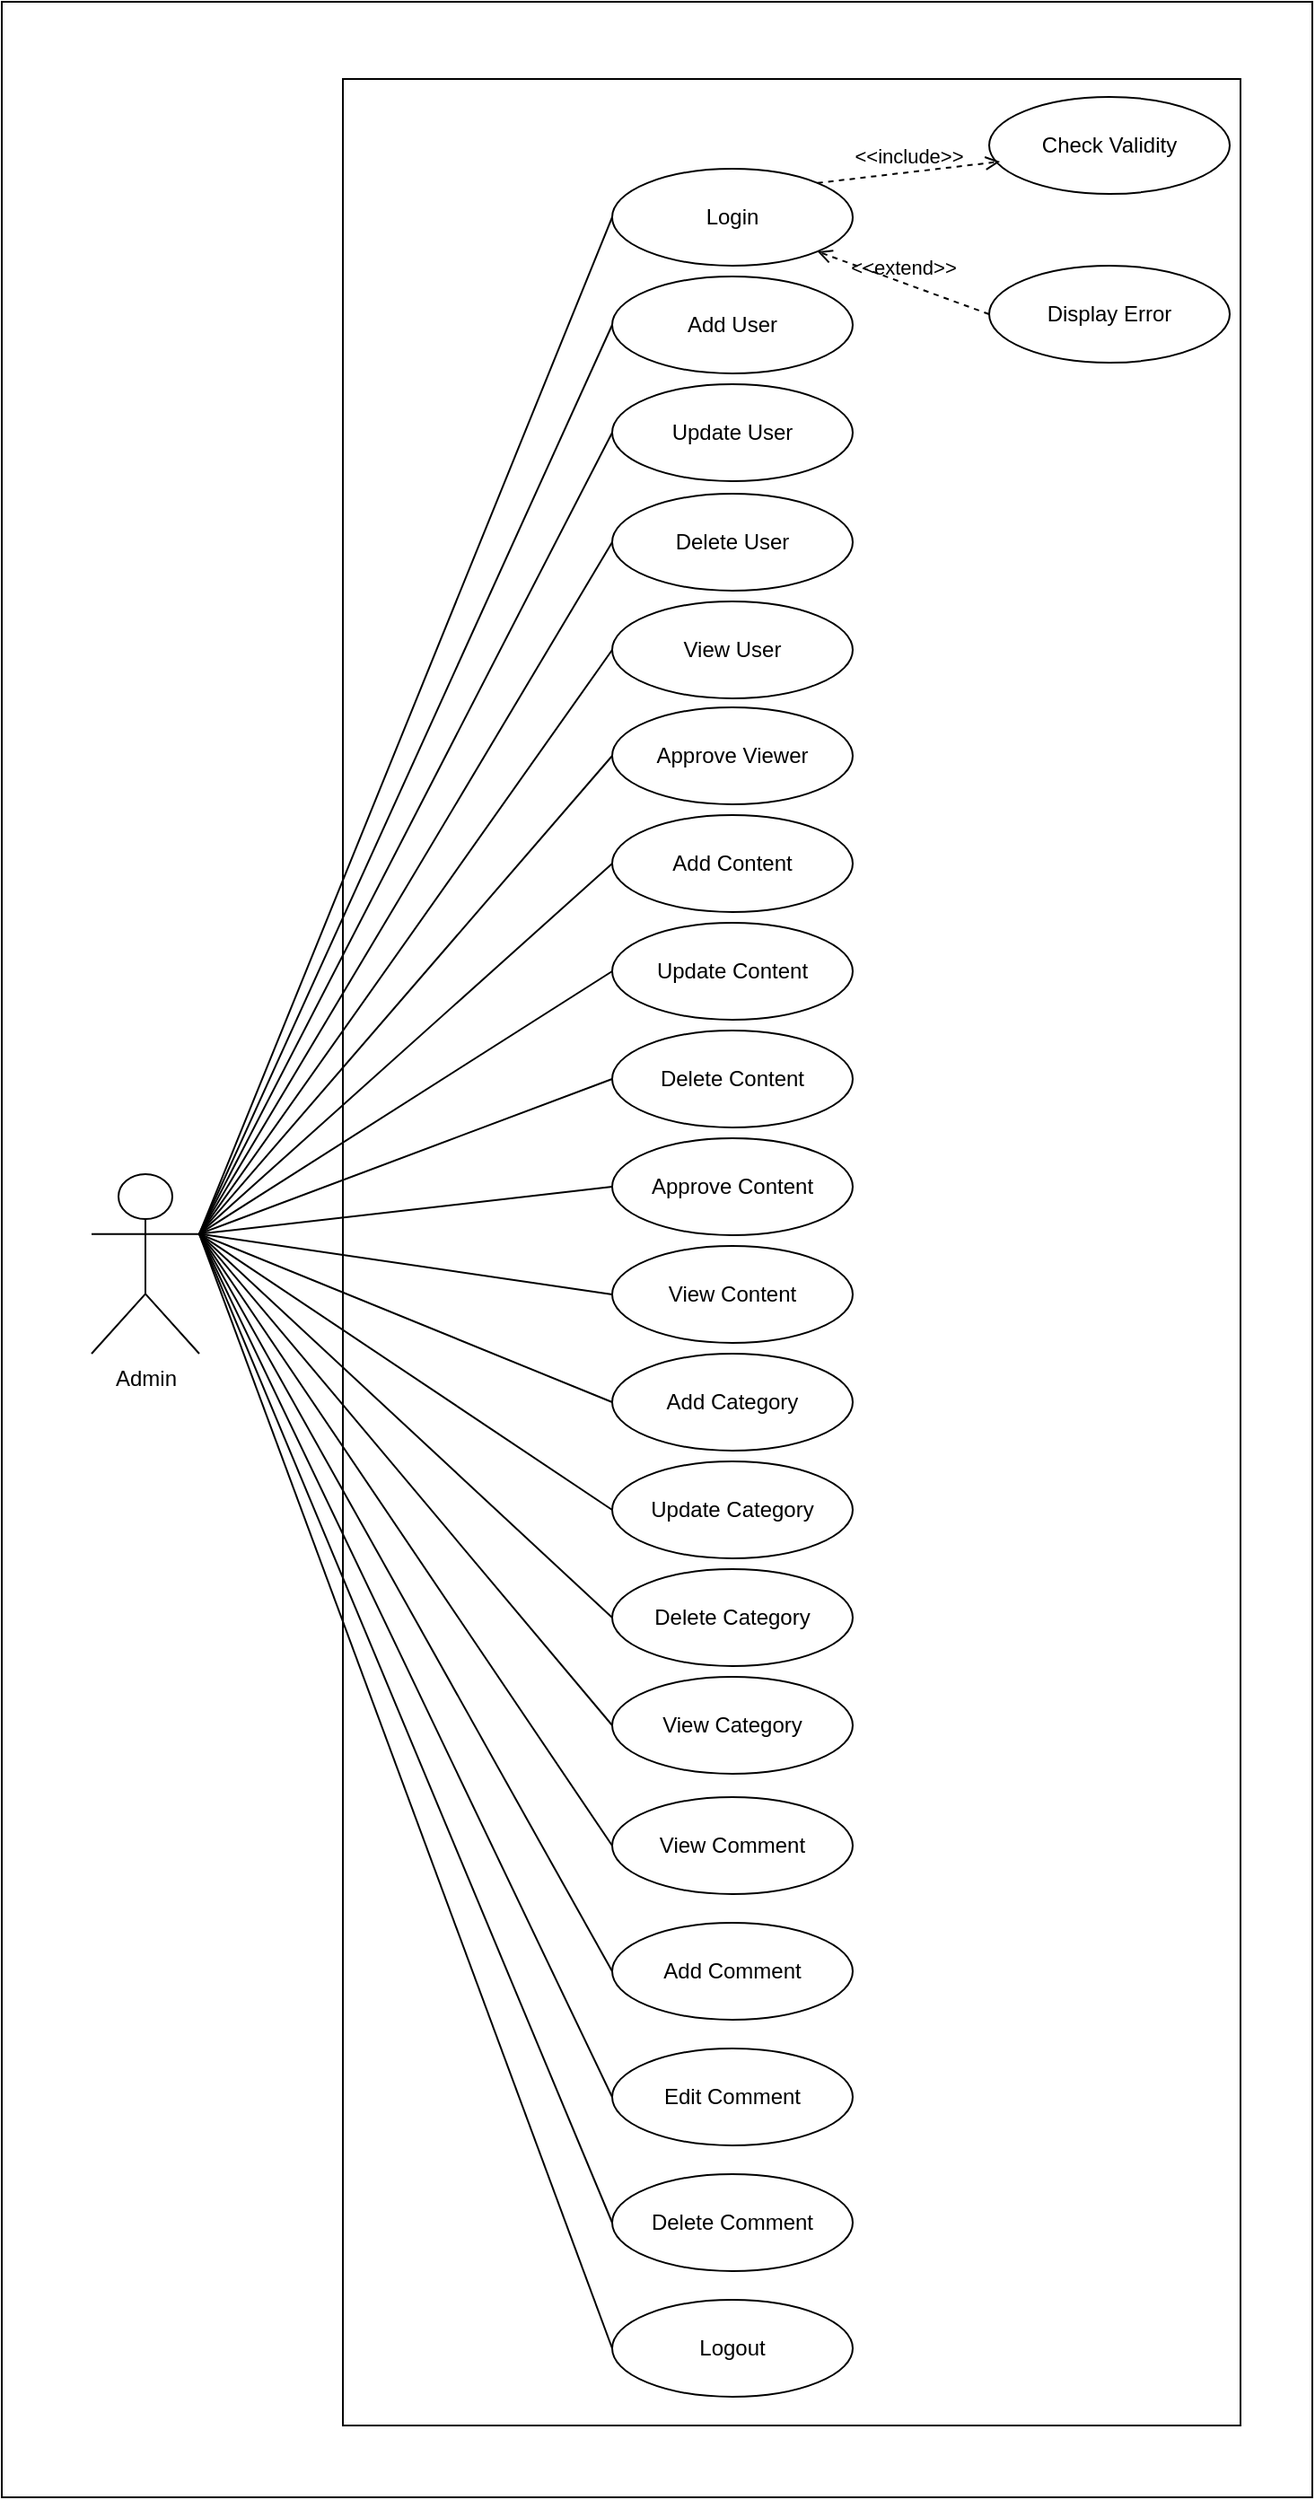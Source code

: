 <mxfile version="22.1.16" type="device">
  <diagram id="cU6XNWHPCUoHa05il9XX" name="Page-1">
    <mxGraphModel dx="880" dy="1526" grid="1" gridSize="10" guides="1" tooltips="1" connect="1" arrows="1" fold="1" page="1" pageScale="1" pageWidth="850" pageHeight="1100" math="0" shadow="0">
      <root>
        <mxCell id="0" />
        <mxCell id="1" parent="0" />
        <mxCell id="3W7FmgyUThtDgIuV1sW6-8" value="" style="rounded=0;whiteSpace=wrap;html=1;" vertex="1" parent="1">
          <mxGeometry x="10" y="-30" width="730" height="1390" as="geometry" />
        </mxCell>
        <mxCell id="b39R01qHbfje9q7Kkg_A-20" value="" style="rounded=0;whiteSpace=wrap;html=1;" parent="1" vertex="1">
          <mxGeometry x="200" y="13" width="500" height="1307" as="geometry" />
        </mxCell>
        <mxCell id="MDU8KFEGu1QK4zuJMB0B-1" value="Admin" style="shape=umlActor;verticalLabelPosition=bottom;verticalAlign=top;html=1;outlineConnect=0;" parent="1" vertex="1">
          <mxGeometry x="60" y="623" width="60" height="100" as="geometry" />
        </mxCell>
        <mxCell id="MDU8KFEGu1QK4zuJMB0B-2" value="Login" style="ellipse;whiteSpace=wrap;html=1;" parent="1" vertex="1">
          <mxGeometry x="350" y="63" width="134" height="54" as="geometry" />
        </mxCell>
        <mxCell id="MDU8KFEGu1QK4zuJMB0B-23" value="Display Error" style="ellipse;whiteSpace=wrap;html=1;" parent="1" vertex="1">
          <mxGeometry x="560" y="117" width="134" height="54" as="geometry" />
        </mxCell>
        <mxCell id="MDU8KFEGu1QK4zuJMB0B-24" value="Check Validity" style="ellipse;whiteSpace=wrap;html=1;" parent="1" vertex="1">
          <mxGeometry x="560" y="23" width="134" height="54" as="geometry" />
        </mxCell>
        <mxCell id="MDU8KFEGu1QK4zuJMB0B-25" value="Add User" style="ellipse;whiteSpace=wrap;html=1;" parent="1" vertex="1">
          <mxGeometry x="350" y="123" width="134" height="54" as="geometry" />
        </mxCell>
        <mxCell id="MDU8KFEGu1QK4zuJMB0B-26" value="Update User" style="ellipse;whiteSpace=wrap;html=1;" parent="1" vertex="1">
          <mxGeometry x="350" y="183" width="134" height="54" as="geometry" />
        </mxCell>
        <mxCell id="MDU8KFEGu1QK4zuJMB0B-27" value="Delete User" style="ellipse;whiteSpace=wrap;html=1;" parent="1" vertex="1">
          <mxGeometry x="350" y="244" width="134" height="54" as="geometry" />
        </mxCell>
        <mxCell id="MDU8KFEGu1QK4zuJMB0B-28" value="View User" style="ellipse;whiteSpace=wrap;html=1;" parent="1" vertex="1">
          <mxGeometry x="350" y="304" width="134" height="54" as="geometry" />
        </mxCell>
        <mxCell id="MDU8KFEGu1QK4zuJMB0B-29" value="Approve Viewer" style="ellipse;whiteSpace=wrap;html=1;" parent="1" vertex="1">
          <mxGeometry x="350" y="363" width="134" height="54" as="geometry" />
        </mxCell>
        <mxCell id="MDU8KFEGu1QK4zuJMB0B-30" value="Add Content" style="ellipse;whiteSpace=wrap;html=1;" parent="1" vertex="1">
          <mxGeometry x="350" y="423" width="134" height="54" as="geometry" />
        </mxCell>
        <mxCell id="MDU8KFEGu1QK4zuJMB0B-31" value="Update Content" style="ellipse;whiteSpace=wrap;html=1;" parent="1" vertex="1">
          <mxGeometry x="350" y="483" width="134" height="54" as="geometry" />
        </mxCell>
        <mxCell id="MDU8KFEGu1QK4zuJMB0B-32" value="Delete Content" style="ellipse;whiteSpace=wrap;html=1;" parent="1" vertex="1">
          <mxGeometry x="350" y="543" width="134" height="54" as="geometry" />
        </mxCell>
        <mxCell id="MDU8KFEGu1QK4zuJMB0B-33" value="Approve Content" style="ellipse;whiteSpace=wrap;html=1;" parent="1" vertex="1">
          <mxGeometry x="350" y="603" width="134" height="54" as="geometry" />
        </mxCell>
        <mxCell id="MDU8KFEGu1QK4zuJMB0B-34" value="View Content" style="ellipse;whiteSpace=wrap;html=1;" parent="1" vertex="1">
          <mxGeometry x="350" y="663" width="134" height="54" as="geometry" />
        </mxCell>
        <mxCell id="MDU8KFEGu1QK4zuJMB0B-35" value="Add Category" style="ellipse;whiteSpace=wrap;html=1;" parent="1" vertex="1">
          <mxGeometry x="350" y="723" width="134" height="54" as="geometry" />
        </mxCell>
        <mxCell id="MDU8KFEGu1QK4zuJMB0B-36" value="Update Category" style="ellipse;whiteSpace=wrap;html=1;" parent="1" vertex="1">
          <mxGeometry x="350" y="783" width="134" height="54" as="geometry" />
        </mxCell>
        <mxCell id="MDU8KFEGu1QK4zuJMB0B-38" value="Delete Category" style="ellipse;whiteSpace=wrap;html=1;" parent="1" vertex="1">
          <mxGeometry x="350" y="843" width="134" height="54" as="geometry" />
        </mxCell>
        <mxCell id="MDU8KFEGu1QK4zuJMB0B-39" value="View Category" style="ellipse;whiteSpace=wrap;html=1;" parent="1" vertex="1">
          <mxGeometry x="350" y="903" width="134" height="54" as="geometry" />
        </mxCell>
        <mxCell id="MDU8KFEGu1QK4zuJMB0B-40" value="Add Comment" style="ellipse;whiteSpace=wrap;html=1;" parent="1" vertex="1">
          <mxGeometry x="350" y="1040" width="134" height="54" as="geometry" />
        </mxCell>
        <mxCell id="MDU8KFEGu1QK4zuJMB0B-41" value="Logout" style="ellipse;whiteSpace=wrap;html=1;" parent="1" vertex="1">
          <mxGeometry x="350" y="1250" width="134" height="54" as="geometry" />
        </mxCell>
        <mxCell id="MDU8KFEGu1QK4zuJMB0B-42" value="&amp;lt;&amp;lt;include&amp;gt;&amp;gt;" style="html=1;verticalAlign=bottom;labelBackgroundColor=none;endArrow=open;endFill=0;dashed=1;rounded=0;exitX=1;exitY=0;exitDx=0;exitDy=0;entryX=0.045;entryY=0.667;entryDx=0;entryDy=0;entryPerimeter=0;" parent="1" source="MDU8KFEGu1QK4zuJMB0B-2" target="MDU8KFEGu1QK4zuJMB0B-24" edge="1">
          <mxGeometry width="160" relative="1" as="geometry">
            <mxPoint x="420" y="173" as="sourcePoint" />
            <mxPoint x="580" y="173" as="targetPoint" />
          </mxGeometry>
        </mxCell>
        <mxCell id="MDU8KFEGu1QK4zuJMB0B-43" value="&amp;lt;&amp;lt;extend&amp;gt;&amp;gt;" style="html=1;verticalAlign=bottom;labelBackgroundColor=none;endArrow=open;endFill=0;dashed=1;rounded=0;exitX=0;exitY=0.5;exitDx=0;exitDy=0;entryX=1;entryY=1;entryDx=0;entryDy=0;" parent="1" source="MDU8KFEGu1QK4zuJMB0B-23" target="MDU8KFEGu1QK4zuJMB0B-2" edge="1">
          <mxGeometry width="160" relative="1" as="geometry">
            <mxPoint x="420" y="173" as="sourcePoint" />
            <mxPoint x="580" y="173" as="targetPoint" />
          </mxGeometry>
        </mxCell>
        <mxCell id="b39R01qHbfje9q7Kkg_A-3" value="" style="endArrow=none;html=1;rounded=0;exitX=1;exitY=0.333;exitDx=0;exitDy=0;exitPerimeter=0;entryX=0;entryY=0.5;entryDx=0;entryDy=0;" parent="1" source="MDU8KFEGu1QK4zuJMB0B-1" target="MDU8KFEGu1QK4zuJMB0B-2" edge="1">
          <mxGeometry width="50" height="50" relative="1" as="geometry">
            <mxPoint x="400" y="403" as="sourcePoint" />
            <mxPoint x="450" y="353" as="targetPoint" />
          </mxGeometry>
        </mxCell>
        <mxCell id="b39R01qHbfje9q7Kkg_A-4" value="" style="endArrow=none;html=1;rounded=0;exitX=1;exitY=0.333;exitDx=0;exitDy=0;exitPerimeter=0;entryX=0;entryY=0.5;entryDx=0;entryDy=0;" parent="1" source="MDU8KFEGu1QK4zuJMB0B-1" target="MDU8KFEGu1QK4zuJMB0B-25" edge="1">
          <mxGeometry width="50" height="50" relative="1" as="geometry">
            <mxPoint x="230" y="333" as="sourcePoint" />
            <mxPoint x="280" y="283" as="targetPoint" />
          </mxGeometry>
        </mxCell>
        <mxCell id="b39R01qHbfje9q7Kkg_A-5" value="" style="endArrow=none;html=1;rounded=0;entryX=0;entryY=0.5;entryDx=0;entryDy=0;exitX=1;exitY=0.333;exitDx=0;exitDy=0;exitPerimeter=0;" parent="1" source="MDU8KFEGu1QK4zuJMB0B-1" target="MDU8KFEGu1QK4zuJMB0B-26" edge="1">
          <mxGeometry width="50" height="50" relative="1" as="geometry">
            <mxPoint x="160" y="323" as="sourcePoint" />
            <mxPoint x="360" y="158" as="targetPoint" />
          </mxGeometry>
        </mxCell>
        <mxCell id="b39R01qHbfje9q7Kkg_A-6" value="" style="endArrow=none;html=1;rounded=0;entryX=0;entryY=0.5;entryDx=0;entryDy=0;exitX=1;exitY=0.333;exitDx=0;exitDy=0;exitPerimeter=0;" parent="1" source="MDU8KFEGu1QK4zuJMB0B-1" target="MDU8KFEGu1QK4zuJMB0B-27" edge="1">
          <mxGeometry width="50" height="50" relative="1" as="geometry">
            <mxPoint x="160" y="323" as="sourcePoint" />
            <mxPoint x="360" y="218" as="targetPoint" />
          </mxGeometry>
        </mxCell>
        <mxCell id="b39R01qHbfje9q7Kkg_A-7" value="" style="endArrow=none;html=1;rounded=0;entryX=0;entryY=0.5;entryDx=0;entryDy=0;exitX=1;exitY=0.333;exitDx=0;exitDy=0;exitPerimeter=0;" parent="1" source="MDU8KFEGu1QK4zuJMB0B-1" target="MDU8KFEGu1QK4zuJMB0B-28" edge="1">
          <mxGeometry width="50" height="50" relative="1" as="geometry">
            <mxPoint x="160" y="323" as="sourcePoint" />
            <mxPoint x="360" y="279" as="targetPoint" />
          </mxGeometry>
        </mxCell>
        <mxCell id="b39R01qHbfje9q7Kkg_A-8" value="" style="endArrow=none;html=1;rounded=0;entryX=0;entryY=0.5;entryDx=0;entryDy=0;exitX=1;exitY=0.333;exitDx=0;exitDy=0;exitPerimeter=0;" parent="1" source="MDU8KFEGu1QK4zuJMB0B-1" target="MDU8KFEGu1QK4zuJMB0B-29" edge="1">
          <mxGeometry width="50" height="50" relative="1" as="geometry">
            <mxPoint x="150" y="313" as="sourcePoint" />
            <mxPoint x="360" y="339" as="targetPoint" />
          </mxGeometry>
        </mxCell>
        <mxCell id="b39R01qHbfje9q7Kkg_A-9" value="" style="endArrow=none;html=1;rounded=0;entryX=0;entryY=0.5;entryDx=0;entryDy=0;exitX=1;exitY=0.333;exitDx=0;exitDy=0;exitPerimeter=0;" parent="1" source="MDU8KFEGu1QK4zuJMB0B-1" target="MDU8KFEGu1QK4zuJMB0B-30" edge="1">
          <mxGeometry width="50" height="50" relative="1" as="geometry">
            <mxPoint x="160" y="323" as="sourcePoint" />
            <mxPoint x="360" y="398" as="targetPoint" />
          </mxGeometry>
        </mxCell>
        <mxCell id="b39R01qHbfje9q7Kkg_A-10" value="" style="endArrow=none;html=1;rounded=0;entryX=0;entryY=0.5;entryDx=0;entryDy=0;exitX=1;exitY=0.333;exitDx=0;exitDy=0;exitPerimeter=0;" parent="1" source="MDU8KFEGu1QK4zuJMB0B-1" target="MDU8KFEGu1QK4zuJMB0B-31" edge="1">
          <mxGeometry width="50" height="50" relative="1" as="geometry">
            <mxPoint x="170" y="333" as="sourcePoint" />
            <mxPoint x="370" y="408" as="targetPoint" />
          </mxGeometry>
        </mxCell>
        <mxCell id="b39R01qHbfje9q7Kkg_A-11" value="" style="endArrow=none;html=1;rounded=0;entryX=0;entryY=0.5;entryDx=0;entryDy=0;exitX=1;exitY=0.333;exitDx=0;exitDy=0;exitPerimeter=0;" parent="1" source="MDU8KFEGu1QK4zuJMB0B-1" target="MDU8KFEGu1QK4zuJMB0B-32" edge="1">
          <mxGeometry width="50" height="50" relative="1" as="geometry">
            <mxPoint x="160" y="323" as="sourcePoint" />
            <mxPoint x="360" y="518" as="targetPoint" />
          </mxGeometry>
        </mxCell>
        <mxCell id="b39R01qHbfje9q7Kkg_A-12" value="" style="endArrow=none;html=1;rounded=0;entryX=0;entryY=0.5;entryDx=0;entryDy=0;exitX=1;exitY=0.333;exitDx=0;exitDy=0;exitPerimeter=0;" parent="1" source="MDU8KFEGu1QK4zuJMB0B-1" target="MDU8KFEGu1QK4zuJMB0B-33" edge="1">
          <mxGeometry width="50" height="50" relative="1" as="geometry">
            <mxPoint x="160" y="323" as="sourcePoint" />
            <mxPoint x="360" y="578" as="targetPoint" />
          </mxGeometry>
        </mxCell>
        <mxCell id="b39R01qHbfje9q7Kkg_A-13" value="" style="endArrow=none;html=1;rounded=0;entryX=0;entryY=0.5;entryDx=0;entryDy=0;exitX=1;exitY=0.333;exitDx=0;exitDy=0;exitPerimeter=0;" parent="1" source="MDU8KFEGu1QK4zuJMB0B-1" target="MDU8KFEGu1QK4zuJMB0B-34" edge="1">
          <mxGeometry width="50" height="50" relative="1" as="geometry">
            <mxPoint x="160" y="323" as="sourcePoint" />
            <mxPoint x="360" y="638" as="targetPoint" />
          </mxGeometry>
        </mxCell>
        <mxCell id="b39R01qHbfje9q7Kkg_A-14" value="" style="endArrow=none;html=1;rounded=0;entryX=0;entryY=0.5;entryDx=0;entryDy=0;exitX=1;exitY=0.333;exitDx=0;exitDy=0;exitPerimeter=0;" parent="1" source="MDU8KFEGu1QK4zuJMB0B-1" target="MDU8KFEGu1QK4zuJMB0B-35" edge="1">
          <mxGeometry width="50" height="50" relative="1" as="geometry">
            <mxPoint x="170" y="333" as="sourcePoint" />
            <mxPoint x="360" y="698" as="targetPoint" />
          </mxGeometry>
        </mxCell>
        <mxCell id="b39R01qHbfje9q7Kkg_A-15" value="" style="endArrow=none;html=1;rounded=0;entryX=0;entryY=0.5;entryDx=0;entryDy=0;exitX=1;exitY=0.333;exitDx=0;exitDy=0;exitPerimeter=0;" parent="1" source="MDU8KFEGu1QK4zuJMB0B-1" target="MDU8KFEGu1QK4zuJMB0B-36" edge="1">
          <mxGeometry width="50" height="50" relative="1" as="geometry">
            <mxPoint x="180" y="343" as="sourcePoint" />
            <mxPoint x="360" y="758" as="targetPoint" />
          </mxGeometry>
        </mxCell>
        <mxCell id="b39R01qHbfje9q7Kkg_A-16" value="" style="endArrow=none;html=1;rounded=0;entryX=0;entryY=0.5;entryDx=0;entryDy=0;exitX=1;exitY=0.333;exitDx=0;exitDy=0;exitPerimeter=0;" parent="1" source="MDU8KFEGu1QK4zuJMB0B-1" target="MDU8KFEGu1QK4zuJMB0B-38" edge="1">
          <mxGeometry width="50" height="50" relative="1" as="geometry">
            <mxPoint x="190" y="353" as="sourcePoint" />
            <mxPoint x="370" y="768" as="targetPoint" />
          </mxGeometry>
        </mxCell>
        <mxCell id="b39R01qHbfje9q7Kkg_A-17" value="" style="endArrow=none;html=1;rounded=0;entryX=0;entryY=0.5;entryDx=0;entryDy=0;exitX=1;exitY=0.333;exitDx=0;exitDy=0;exitPerimeter=0;" parent="1" source="MDU8KFEGu1QK4zuJMB0B-1" target="MDU8KFEGu1QK4zuJMB0B-39" edge="1">
          <mxGeometry width="50" height="50" relative="1" as="geometry">
            <mxPoint x="160" y="323" as="sourcePoint" />
            <mxPoint x="360" y="878" as="targetPoint" />
          </mxGeometry>
        </mxCell>
        <mxCell id="b39R01qHbfje9q7Kkg_A-18" value="" style="endArrow=none;html=1;rounded=0;entryX=0;entryY=0.5;entryDx=0;entryDy=0;exitX=1;exitY=0.333;exitDx=0;exitDy=0;exitPerimeter=0;" parent="1" source="MDU8KFEGu1QK4zuJMB0B-1" target="MDU8KFEGu1QK4zuJMB0B-40" edge="1">
          <mxGeometry width="50" height="50" relative="1" as="geometry">
            <mxPoint x="170" y="333" as="sourcePoint" />
            <mxPoint x="370" y="888" as="targetPoint" />
          </mxGeometry>
        </mxCell>
        <mxCell id="b39R01qHbfje9q7Kkg_A-19" value="" style="endArrow=none;html=1;rounded=0;entryX=0;entryY=0.5;entryDx=0;entryDy=0;exitX=1;exitY=0.333;exitDx=0;exitDy=0;exitPerimeter=0;" parent="1" source="MDU8KFEGu1QK4zuJMB0B-1" target="MDU8KFEGu1QK4zuJMB0B-41" edge="1">
          <mxGeometry width="50" height="50" relative="1" as="geometry">
            <mxPoint x="180" y="343" as="sourcePoint" />
            <mxPoint x="380" y="898" as="targetPoint" />
          </mxGeometry>
        </mxCell>
        <mxCell id="3W7FmgyUThtDgIuV1sW6-1" value="Delete Comment" style="ellipse;whiteSpace=wrap;html=1;" vertex="1" parent="1">
          <mxGeometry x="350" y="1180" width="134" height="54" as="geometry" />
        </mxCell>
        <mxCell id="3W7FmgyUThtDgIuV1sW6-2" value="Edit Comment" style="ellipse;whiteSpace=wrap;html=1;" vertex="1" parent="1">
          <mxGeometry x="350" y="1110" width="134" height="54" as="geometry" />
        </mxCell>
        <mxCell id="3W7FmgyUThtDgIuV1sW6-3" value="View Comment" style="ellipse;whiteSpace=wrap;html=1;" vertex="1" parent="1">
          <mxGeometry x="350" y="970" width="134" height="54" as="geometry" />
        </mxCell>
        <mxCell id="3W7FmgyUThtDgIuV1sW6-4" value="" style="endArrow=none;html=1;rounded=0;entryX=0;entryY=0.5;entryDx=0;entryDy=0;exitX=1;exitY=0.333;exitDx=0;exitDy=0;exitPerimeter=0;" edge="1" parent="1" source="MDU8KFEGu1QK4zuJMB0B-1" target="3W7FmgyUThtDgIuV1sW6-3">
          <mxGeometry width="50" height="50" relative="1" as="geometry">
            <mxPoint x="130" y="570" as="sourcePoint" />
            <mxPoint x="360" y="940" as="targetPoint" />
          </mxGeometry>
        </mxCell>
        <mxCell id="3W7FmgyUThtDgIuV1sW6-6" value="" style="endArrow=none;html=1;rounded=0;entryX=0;entryY=0.5;entryDx=0;entryDy=0;exitX=1;exitY=0.333;exitDx=0;exitDy=0;exitPerimeter=0;" edge="1" parent="1" source="MDU8KFEGu1QK4zuJMB0B-1" target="3W7FmgyUThtDgIuV1sW6-2">
          <mxGeometry width="50" height="50" relative="1" as="geometry">
            <mxPoint x="140" y="575" as="sourcePoint" />
            <mxPoint x="360" y="1077" as="targetPoint" />
          </mxGeometry>
        </mxCell>
        <mxCell id="3W7FmgyUThtDgIuV1sW6-7" value="" style="endArrow=none;html=1;rounded=0;entryX=0;entryY=0.5;entryDx=0;entryDy=0;exitX=1;exitY=0.333;exitDx=0;exitDy=0;exitPerimeter=0;" edge="1" parent="1" source="MDU8KFEGu1QK4zuJMB0B-1" target="3W7FmgyUThtDgIuV1sW6-1">
          <mxGeometry width="50" height="50" relative="1" as="geometry">
            <mxPoint x="150" y="585" as="sourcePoint" />
            <mxPoint x="370" y="1087" as="targetPoint" />
          </mxGeometry>
        </mxCell>
      </root>
    </mxGraphModel>
  </diagram>
</mxfile>
